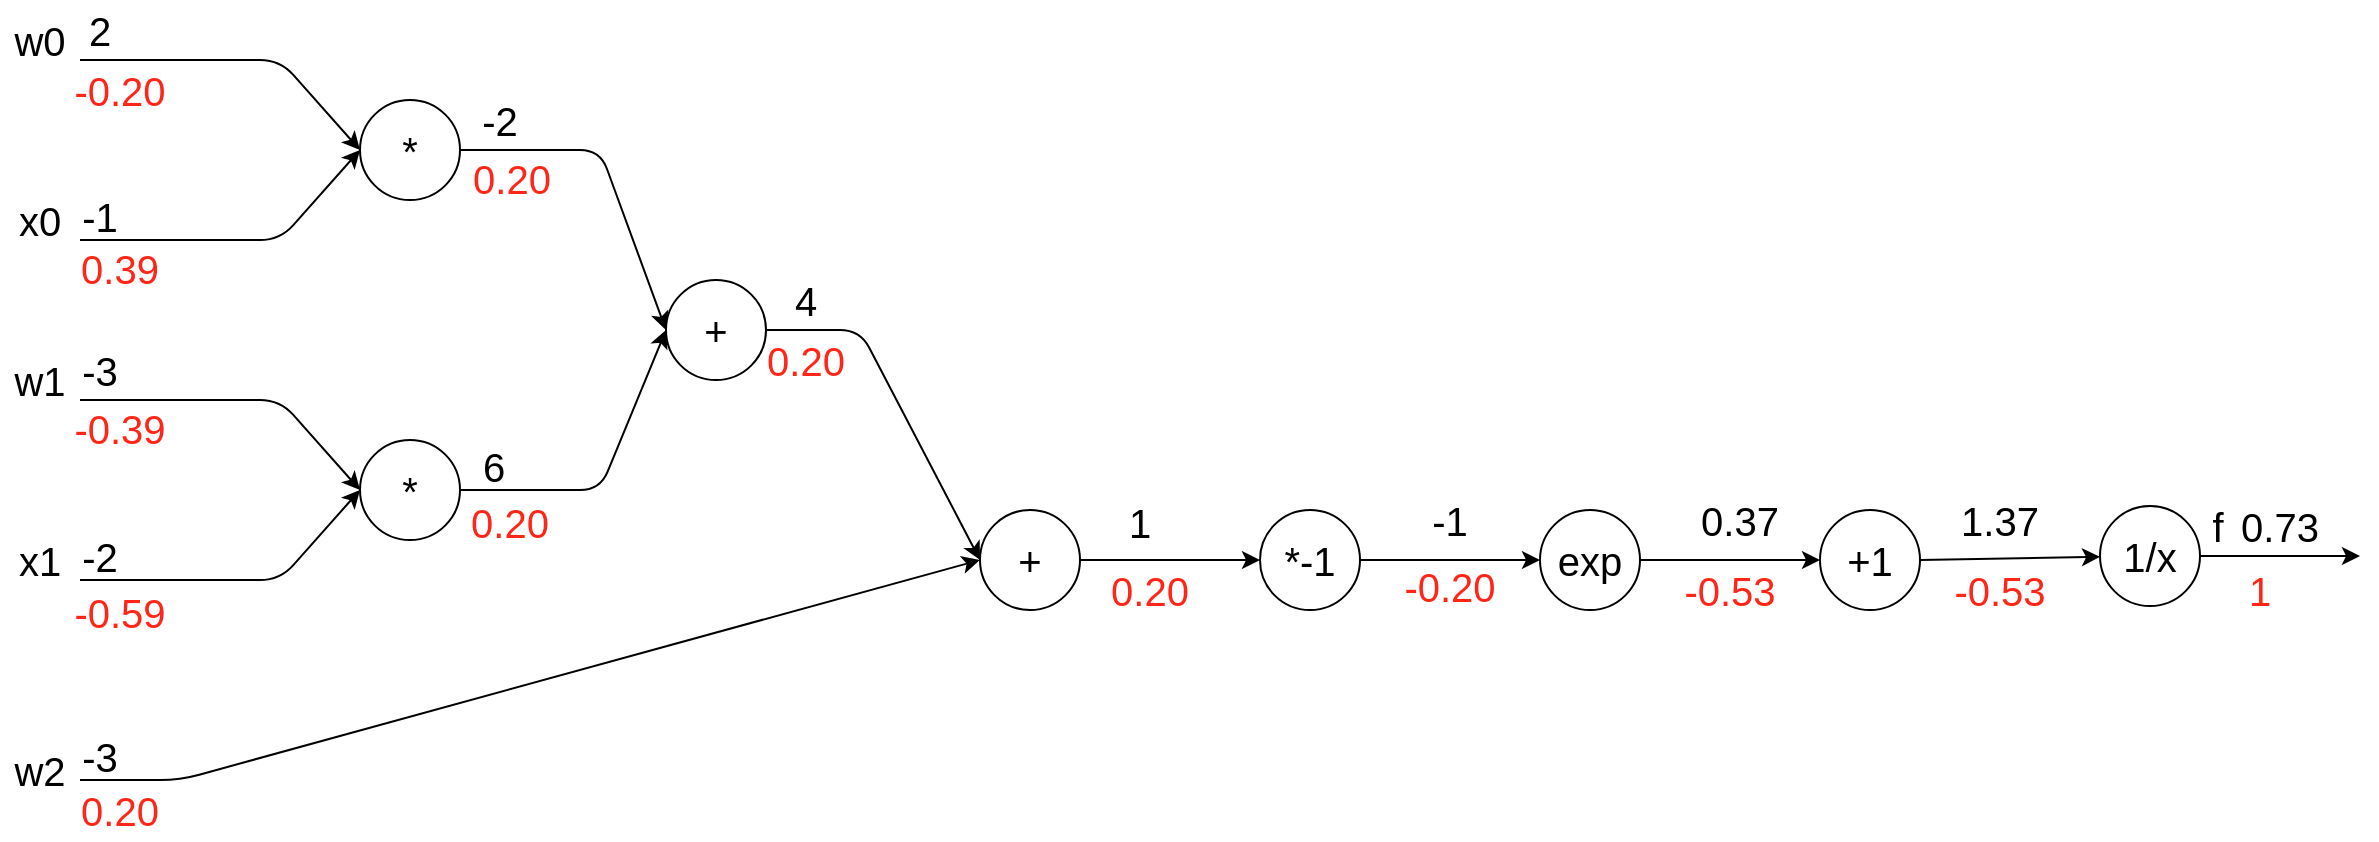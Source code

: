 <mxfile version="10.6.0" type="device"><diagram id="d1GTajMDGWavvTB5dHTt" name="Page-1"><mxGraphModel dx="1394" dy="746" grid="1" gridSize="10" guides="1" tooltips="1" connect="1" arrows="1" fold="1" page="1" pageScale="1" pageWidth="827" pageHeight="1169" math="0" shadow="0"><root><mxCell id="0"/><mxCell id="1" parent="0"/><mxCell id="NHU1y9PQUX106_TO5e0r-1" value="&lt;font style=&quot;font-size: 20px&quot;&gt;*&lt;/font&gt;" style="ellipse;whiteSpace=wrap;html=1;aspect=fixed;" vertex="1" parent="1"><mxGeometry x="260" y="160" width="50" height="50" as="geometry"/></mxCell><mxCell id="NHU1y9PQUX106_TO5e0r-2" value="&lt;font style=&quot;font-size: 20px&quot;&gt;+&lt;/font&gt;" style="ellipse;whiteSpace=wrap;html=1;aspect=fixed;" vertex="1" parent="1"><mxGeometry x="413" y="250" width="50" height="50" as="geometry"/></mxCell><mxCell id="NHU1y9PQUX106_TO5e0r-3" value="" style="endArrow=classic;html=1;entryX=0;entryY=0.5;entryDx=0;entryDy=0;" edge="1" parent="1" target="NHU1y9PQUX106_TO5e0r-1"><mxGeometry width="50" height="50" relative="1" as="geometry"><mxPoint x="120" y="140" as="sourcePoint"/><mxPoint x="140" y="160" as="targetPoint"/><Array as="points"><mxPoint x="220" y="140"/></Array></mxGeometry></mxCell><mxCell id="NHU1y9PQUX106_TO5e0r-4" value="" style="endArrow=classic;html=1;entryX=0;entryY=0.5;entryDx=0;entryDy=0;" edge="1" parent="1" target="NHU1y9PQUX106_TO5e0r-1"><mxGeometry width="50" height="50" relative="1" as="geometry"><mxPoint x="120" y="230" as="sourcePoint"/><mxPoint x="250" y="220" as="targetPoint"/><Array as="points"><mxPoint x="220" y="230"/></Array></mxGeometry></mxCell><mxCell id="NHU1y9PQUX106_TO5e0r-5" value="w0" style="text;html=1;strokeColor=none;fillColor=none;align=center;verticalAlign=middle;whiteSpace=wrap;rounded=0;fontSize=20;" vertex="1" parent="1"><mxGeometry x="80" y="120" width="40" height="20" as="geometry"/></mxCell><mxCell id="NHU1y9PQUX106_TO5e0r-6" value="x0" style="text;html=1;strokeColor=none;fillColor=none;align=center;verticalAlign=middle;whiteSpace=wrap;rounded=0;fontSize=20;" vertex="1" parent="1"><mxGeometry x="80" y="210" width="40" height="20" as="geometry"/></mxCell><mxCell id="NHU1y9PQUX106_TO5e0r-7" value="" style="endArrow=classic;html=1;exitX=1;exitY=0.5;exitDx=0;exitDy=0;entryX=0;entryY=0.5;entryDx=0;entryDy=0;" edge="1" parent="1" source="NHU1y9PQUX106_TO5e0r-1" target="NHU1y9PQUX106_TO5e0r-2"><mxGeometry width="50" height="50" relative="1" as="geometry"><mxPoint x="360" y="210" as="sourcePoint"/><mxPoint x="410" y="160" as="targetPoint"/><Array as="points"><mxPoint x="380" y="185"/></Array></mxGeometry></mxCell><mxCell id="NHU1y9PQUX106_TO5e0r-10" value="" style="endArrow=classic;html=1;fontSize=20;exitX=1;exitY=0.5;exitDx=0;exitDy=0;entryX=0;entryY=0.5;entryDx=0;entryDy=0;" edge="1" parent="1" source="NHU1y9PQUX106_TO5e0r-2" target="NHU1y9PQUX106_TO5e0r-49"><mxGeometry width="50" height="50" relative="1" as="geometry"><mxPoint x="490" y="250" as="sourcePoint"/><mxPoint x="530" y="275" as="targetPoint"/><Array as="points"><mxPoint x="510" y="275"/></Array></mxGeometry></mxCell><mxCell id="NHU1y9PQUX106_TO5e0r-13" value="2" style="text;html=1;strokeColor=none;fillColor=none;align=center;verticalAlign=middle;whiteSpace=wrap;rounded=0;fontSize=20;" vertex="1" parent="1"><mxGeometry x="110" y="110" width="40" height="30" as="geometry"/></mxCell><mxCell id="NHU1y9PQUX106_TO5e0r-14" value="-1" style="text;html=1;strokeColor=none;fillColor=none;align=center;verticalAlign=middle;whiteSpace=wrap;rounded=0;fontSize=20;" vertex="1" parent="1"><mxGeometry x="120" y="203" width="20" height="30" as="geometry"/></mxCell><mxCell id="NHU1y9PQUX106_TO5e0r-41" value="&lt;font style=&quot;font-size: 20px&quot;&gt;*&lt;/font&gt;" style="ellipse;whiteSpace=wrap;html=1;aspect=fixed;" vertex="1" parent="1"><mxGeometry x="260" y="330" width="50" height="50" as="geometry"/></mxCell><mxCell id="NHU1y9PQUX106_TO5e0r-42" value="" style="endArrow=classic;html=1;entryX=0;entryY=0.5;entryDx=0;entryDy=0;" edge="1" parent="1" target="NHU1y9PQUX106_TO5e0r-41"><mxGeometry width="50" height="50" relative="1" as="geometry"><mxPoint x="120" y="310" as="sourcePoint"/><mxPoint x="140" y="330" as="targetPoint"/><Array as="points"><mxPoint x="220" y="310"/></Array></mxGeometry></mxCell><mxCell id="NHU1y9PQUX106_TO5e0r-43" value="" style="endArrow=classic;html=1;entryX=0;entryY=0.5;entryDx=0;entryDy=0;" edge="1" parent="1" target="NHU1y9PQUX106_TO5e0r-41"><mxGeometry width="50" height="50" relative="1" as="geometry"><mxPoint x="120" y="400" as="sourcePoint"/><mxPoint x="250" y="390" as="targetPoint"/><Array as="points"><mxPoint x="220" y="400"/></Array></mxGeometry></mxCell><mxCell id="NHU1y9PQUX106_TO5e0r-44" value="w1" style="text;html=1;strokeColor=none;fillColor=none;align=center;verticalAlign=middle;whiteSpace=wrap;rounded=0;fontSize=20;" vertex="1" parent="1"><mxGeometry x="80" y="290" width="40" height="20" as="geometry"/></mxCell><mxCell id="NHU1y9PQUX106_TO5e0r-45" value="x1" style="text;html=1;strokeColor=none;fillColor=none;align=center;verticalAlign=middle;whiteSpace=wrap;rounded=0;fontSize=20;" vertex="1" parent="1"><mxGeometry x="80" y="380" width="40" height="20" as="geometry"/></mxCell><mxCell id="NHU1y9PQUX106_TO5e0r-46" value="-3" style="text;html=1;strokeColor=none;fillColor=none;align=center;verticalAlign=middle;whiteSpace=wrap;rounded=0;fontSize=20;" vertex="1" parent="1"><mxGeometry x="120" y="280" width="20" height="30" as="geometry"/></mxCell><mxCell id="NHU1y9PQUX106_TO5e0r-47" value="-2" style="text;html=1;strokeColor=none;fillColor=none;align=center;verticalAlign=middle;whiteSpace=wrap;rounded=0;fontSize=20;" vertex="1" parent="1"><mxGeometry x="120" y="373" width="20" height="30" as="geometry"/></mxCell><mxCell id="NHU1y9PQUX106_TO5e0r-48" value="" style="endArrow=classic;html=1;fontSize=20;fontColor=#FF2617;exitX=1;exitY=0.5;exitDx=0;exitDy=0;entryX=0;entryY=0.5;entryDx=0;entryDy=0;" edge="1" parent="1" source="NHU1y9PQUX106_TO5e0r-41" target="NHU1y9PQUX106_TO5e0r-2"><mxGeometry width="50" height="50" relative="1" as="geometry"><mxPoint x="340" y="390" as="sourcePoint"/><mxPoint x="390" y="340" as="targetPoint"/><Array as="points"><mxPoint x="380" y="355"/></Array></mxGeometry></mxCell><mxCell id="NHU1y9PQUX106_TO5e0r-49" value="&lt;font style=&quot;font-size: 20px&quot;&gt;+&lt;/font&gt;" style="ellipse;whiteSpace=wrap;html=1;aspect=fixed;" vertex="1" parent="1"><mxGeometry x="570" y="365" width="50" height="50" as="geometry"/></mxCell><mxCell id="NHU1y9PQUX106_TO5e0r-50" value="w2" style="text;html=1;strokeColor=none;fillColor=none;align=center;verticalAlign=middle;whiteSpace=wrap;rounded=0;fontSize=20;" vertex="1" parent="1"><mxGeometry x="80" y="480" width="40" height="30" as="geometry"/></mxCell><mxCell id="NHU1y9PQUX106_TO5e0r-51" value="" style="endArrow=classic;html=1;fontSize=20;fontColor=#FF2617;entryX=0;entryY=0.5;entryDx=0;entryDy=0;" edge="1" parent="1" target="NHU1y9PQUX106_TO5e0r-49"><mxGeometry width="50" height="50" relative="1" as="geometry"><mxPoint x="120" y="500" as="sourcePoint"/><mxPoint x="140" y="500" as="targetPoint"/><Array as="points"><mxPoint x="170" y="500"/></Array></mxGeometry></mxCell><mxCell id="NHU1y9PQUX106_TO5e0r-52" value="&lt;font style=&quot;font-size: 20px&quot;&gt;*-1&lt;/font&gt;" style="ellipse;whiteSpace=wrap;html=1;aspect=fixed;" vertex="1" parent="1"><mxGeometry x="710" y="365" width="50" height="50" as="geometry"/></mxCell><mxCell id="NHU1y9PQUX106_TO5e0r-53" value="&lt;font style=&quot;font-size: 20px&quot;&gt;exp&lt;/font&gt;" style="ellipse;whiteSpace=wrap;html=1;aspect=fixed;" vertex="1" parent="1"><mxGeometry x="850" y="365" width="50" height="50" as="geometry"/></mxCell><mxCell id="NHU1y9PQUX106_TO5e0r-54" value="&lt;font style=&quot;font-size: 20px&quot;&gt;+1&lt;/font&gt;" style="ellipse;whiteSpace=wrap;html=1;aspect=fixed;" vertex="1" parent="1"><mxGeometry x="990" y="365" width="50" height="50" as="geometry"/></mxCell><mxCell id="NHU1y9PQUX106_TO5e0r-55" value="&lt;font style=&quot;font-size: 20px&quot;&gt;1/x&lt;/font&gt;" style="ellipse;whiteSpace=wrap;html=1;aspect=fixed;" vertex="1" parent="1"><mxGeometry x="1130" y="363" width="50" height="50" as="geometry"/></mxCell><mxCell id="NHU1y9PQUX106_TO5e0r-56" value="" style="endArrow=classic;html=1;fontSize=20;fontColor=#FF2617;exitX=1;exitY=0.5;exitDx=0;exitDy=0;" edge="1" parent="1" source="NHU1y9PQUX106_TO5e0r-49" target="NHU1y9PQUX106_TO5e0r-52"><mxGeometry width="50" height="50" relative="1" as="geometry"><mxPoint x="670" y="300" as="sourcePoint"/><mxPoint x="720" y="250" as="targetPoint"/></mxGeometry></mxCell><mxCell id="NHU1y9PQUX106_TO5e0r-57" value="" style="endArrow=classic;html=1;fontSize=20;fontColor=#FF2617;exitX=1;exitY=0.5;exitDx=0;exitDy=0;exitPerimeter=0;entryX=0;entryY=0.5;entryDx=0;entryDy=0;" edge="1" parent="1" source="NHU1y9PQUX106_TO5e0r-52" target="NHU1y9PQUX106_TO5e0r-53"><mxGeometry width="50" height="50" relative="1" as="geometry"><mxPoint x="770" y="390" as="sourcePoint"/><mxPoint x="820" y="340" as="targetPoint"/></mxGeometry></mxCell><mxCell id="NHU1y9PQUX106_TO5e0r-58" value="" style="endArrow=classic;html=1;fontSize=20;fontColor=#FF2617;exitX=1;exitY=0.5;exitDx=0;exitDy=0;entryX=0;entryY=0.5;entryDx=0;entryDy=0;" edge="1" parent="1" source="NHU1y9PQUX106_TO5e0r-53" target="NHU1y9PQUX106_TO5e0r-54"><mxGeometry width="50" height="50" relative="1" as="geometry"><mxPoint x="920" y="370" as="sourcePoint"/><mxPoint x="970" y="320" as="targetPoint"/></mxGeometry></mxCell><mxCell id="NHU1y9PQUX106_TO5e0r-59" value="" style="endArrow=classic;html=1;fontSize=20;fontColor=#FF2617;exitX=1;exitY=0.5;exitDx=0;exitDy=0;" edge="1" parent="1" source="NHU1y9PQUX106_TO5e0r-54" target="NHU1y9PQUX106_TO5e0r-55"><mxGeometry width="50" height="50" relative="1" as="geometry"><mxPoint x="1070" y="370" as="sourcePoint"/><mxPoint x="1120" y="320" as="targetPoint"/></mxGeometry></mxCell><mxCell id="NHU1y9PQUX106_TO5e0r-60" value="" style="endArrow=classic;html=1;fontSize=20;fontColor=#FF2617;exitX=1;exitY=0.5;exitDx=0;exitDy=0;" edge="1" parent="1" source="NHU1y9PQUX106_TO5e0r-55"><mxGeometry width="50" height="50" relative="1" as="geometry"><mxPoint x="1210" y="410" as="sourcePoint"/><mxPoint x="1260" y="388" as="targetPoint"/></mxGeometry></mxCell><mxCell id="NHU1y9PQUX106_TO5e0r-61" value="f" style="text;html=1;strokeColor=none;fillColor=none;align=center;verticalAlign=middle;whiteSpace=wrap;rounded=0;fontSize=20;" vertex="1" parent="1"><mxGeometry x="1179" y="363" width="20" height="20" as="geometry"/></mxCell><mxCell id="NHU1y9PQUX106_TO5e0r-62" value="-3" style="text;html=1;strokeColor=none;fillColor=none;align=center;verticalAlign=middle;whiteSpace=wrap;rounded=0;fontSize=20;" vertex="1" parent="1"><mxGeometry x="120" y="473" width="20" height="30" as="geometry"/></mxCell><mxCell id="NHU1y9PQUX106_TO5e0r-63" value="-2" style="text;html=1;strokeColor=none;fillColor=none;align=center;verticalAlign=middle;whiteSpace=wrap;rounded=0;fontSize=20;" vertex="1" parent="1"><mxGeometry x="310" y="155" width="40" height="30" as="geometry"/></mxCell><mxCell id="NHU1y9PQUX106_TO5e0r-64" value="6" style="text;html=1;strokeColor=none;fillColor=none;align=center;verticalAlign=middle;whiteSpace=wrap;rounded=0;fontSize=20;" vertex="1" parent="1"><mxGeometry x="307" y="328" width="40" height="30" as="geometry"/></mxCell><mxCell id="NHU1y9PQUX106_TO5e0r-65" value="4" style="text;html=1;strokeColor=none;fillColor=none;align=center;verticalAlign=middle;whiteSpace=wrap;rounded=0;fontSize=20;" vertex="1" parent="1"><mxGeometry x="463" y="245" width="40" height="30" as="geometry"/></mxCell><mxCell id="NHU1y9PQUX106_TO5e0r-66" value="1" style="text;html=1;strokeColor=none;fillColor=none;align=center;verticalAlign=middle;whiteSpace=wrap;rounded=0;fontSize=20;" vertex="1" parent="1"><mxGeometry x="630" y="356" width="40" height="30" as="geometry"/></mxCell><mxCell id="NHU1y9PQUX106_TO5e0r-67" value="-1" style="text;html=1;strokeColor=none;fillColor=none;align=center;verticalAlign=middle;whiteSpace=wrap;rounded=0;fontSize=20;" vertex="1" parent="1"><mxGeometry x="785" y="355" width="40" height="30" as="geometry"/></mxCell><mxCell id="NHU1y9PQUX106_TO5e0r-68" value="0.37" style="text;html=1;strokeColor=none;fillColor=none;align=center;verticalAlign=middle;whiteSpace=wrap;rounded=0;fontSize=20;" vertex="1" parent="1"><mxGeometry x="930" y="355" width="40" height="30" as="geometry"/></mxCell><mxCell id="NHU1y9PQUX106_TO5e0r-69" value="1.37" style="text;html=1;strokeColor=none;fillColor=none;align=center;verticalAlign=middle;whiteSpace=wrap;rounded=0;fontSize=20;" vertex="1" parent="1"><mxGeometry x="1060" y="355" width="40" height="30" as="geometry"/></mxCell><mxCell id="NHU1y9PQUX106_TO5e0r-70" value="0.73" style="text;html=1;strokeColor=none;fillColor=none;align=center;verticalAlign=middle;whiteSpace=wrap;rounded=0;fontSize=20;" vertex="1" parent="1"><mxGeometry x="1200" y="358" width="40" height="30" as="geometry"/></mxCell><mxCell id="NHU1y9PQUX106_TO5e0r-71" value="1" style="text;html=1;strokeColor=none;fillColor=none;align=center;verticalAlign=middle;whiteSpace=wrap;rounded=0;fontSize=20;fontColor=#FF2617;" vertex="1" parent="1"><mxGeometry x="1190" y="390" width="40" height="30" as="geometry"/></mxCell><mxCell id="NHU1y9PQUX106_TO5e0r-72" value="-0.53" style="text;html=1;strokeColor=none;fillColor=none;align=center;verticalAlign=middle;whiteSpace=wrap;rounded=0;fontSize=20;fontColor=#FF2617;" vertex="1" parent="1"><mxGeometry x="1055" y="390" width="50" height="30" as="geometry"/></mxCell><mxCell id="NHU1y9PQUX106_TO5e0r-73" value="-0.53" style="text;html=1;strokeColor=none;fillColor=none;align=center;verticalAlign=middle;whiteSpace=wrap;rounded=0;fontSize=20;fontColor=#FF2617;" vertex="1" parent="1"><mxGeometry x="920" y="390" width="50" height="30" as="geometry"/></mxCell><mxCell id="NHU1y9PQUX106_TO5e0r-74" value="-0.20" style="text;html=1;strokeColor=none;fillColor=none;align=center;verticalAlign=middle;whiteSpace=wrap;rounded=0;fontSize=20;fontColor=#FF2617;" vertex="1" parent="1"><mxGeometry x="780" y="388" width="50" height="30" as="geometry"/></mxCell><mxCell id="NHU1y9PQUX106_TO5e0r-75" value="0.20" style="text;html=1;strokeColor=none;fillColor=none;align=center;verticalAlign=middle;whiteSpace=wrap;rounded=0;fontSize=20;fontColor=#FF2617;" vertex="1" parent="1"><mxGeometry x="630" y="390" width="50" height="30" as="geometry"/></mxCell><mxCell id="NHU1y9PQUX106_TO5e0r-77" value="0.20" style="text;html=1;strokeColor=none;fillColor=none;align=center;verticalAlign=middle;whiteSpace=wrap;rounded=0;fontSize=20;fontColor=#FF2617;" vertex="1" parent="1"><mxGeometry x="458" y="275" width="50" height="30" as="geometry"/></mxCell><mxCell id="NHU1y9PQUX106_TO5e0r-78" value="0.20" style="text;html=1;strokeColor=none;fillColor=none;align=center;verticalAlign=middle;whiteSpace=wrap;rounded=0;fontSize=20;fontColor=#FF2617;" vertex="1" parent="1"><mxGeometry x="115" y="500" width="50" height="30" as="geometry"/></mxCell><mxCell id="NHU1y9PQUX106_TO5e0r-79" value="0.20" style="text;html=1;strokeColor=none;fillColor=none;align=center;verticalAlign=middle;whiteSpace=wrap;rounded=0;fontSize=20;fontColor=#FF2617;" vertex="1" parent="1"><mxGeometry x="311" y="184" width="50" height="30" as="geometry"/></mxCell><mxCell id="NHU1y9PQUX106_TO5e0r-80" value="0.20" style="text;html=1;strokeColor=none;fillColor=none;align=center;verticalAlign=middle;whiteSpace=wrap;rounded=0;fontSize=20;fontColor=#FF2617;" vertex="1" parent="1"><mxGeometry x="310" y="356" width="50" height="30" as="geometry"/></mxCell><mxCell id="NHU1y9PQUX106_TO5e0r-81" value="-0.20" style="text;html=1;strokeColor=none;fillColor=none;align=center;verticalAlign=middle;whiteSpace=wrap;rounded=0;fontSize=20;fontColor=#FF2617;" vertex="1" parent="1"><mxGeometry x="115" y="140" width="50" height="30" as="geometry"/></mxCell><mxCell id="NHU1y9PQUX106_TO5e0r-82" value="0.39" style="text;html=1;strokeColor=none;fillColor=none;align=center;verticalAlign=middle;whiteSpace=wrap;rounded=0;fontSize=20;fontColor=#FF2617;" vertex="1" parent="1"><mxGeometry x="115" y="229" width="50" height="30" as="geometry"/></mxCell><mxCell id="NHU1y9PQUX106_TO5e0r-83" value="-0.39" style="text;html=1;strokeColor=none;fillColor=none;align=center;verticalAlign=middle;whiteSpace=wrap;rounded=0;fontSize=20;fontColor=#FF2617;" vertex="1" parent="1"><mxGeometry x="115" y="309" width="50" height="30" as="geometry"/></mxCell><mxCell id="NHU1y9PQUX106_TO5e0r-84" value="-0.59" style="text;html=1;strokeColor=none;fillColor=none;align=center;verticalAlign=middle;whiteSpace=wrap;rounded=0;fontSize=20;fontColor=#FF2617;" vertex="1" parent="1"><mxGeometry x="115" y="401" width="50" height="30" as="geometry"/></mxCell></root></mxGraphModel></diagram></mxfile>